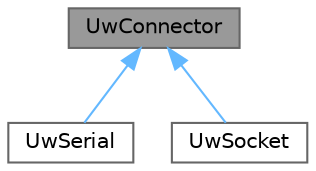digraph "UwConnector"
{
 // LATEX_PDF_SIZE
  bgcolor="transparent";
  edge [fontname=Helvetica,fontsize=10,labelfontname=Helvetica,labelfontsize=10];
  node [fontname=Helvetica,fontsize=10,shape=box,height=0.2,width=0.4];
  Node1 [id="Node000001",label="UwConnector",height=0.2,width=0.4,color="gray40", fillcolor="grey60", style="filled", fontcolor="black",tooltip="Class UwConnector allows to specify an interface between the UwDriver object and the device."];
  Node1 -> Node2 [id="edge1_Node000001_Node000002",dir="back",color="steelblue1",style="solid",tooltip=" "];
  Node2 [id="Node000002",label="UwSerial",height=0.2,width=0.4,color="gray40", fillcolor="white", style="filled",URL="$classUwSerial.html",tooltip="Class that implements serial port connection."];
  Node1 -> Node3 [id="edge2_Node000001_Node000003",dir="back",color="steelblue1",style="solid",tooltip=" "];
  Node3 [id="Node000003",label="UwSocket",height=0.2,width=0.4,color="gray40", fillcolor="white", style="filled",URL="$classUwSocket.html",tooltip="Class that implements a TCP or UDP socket."];
}
